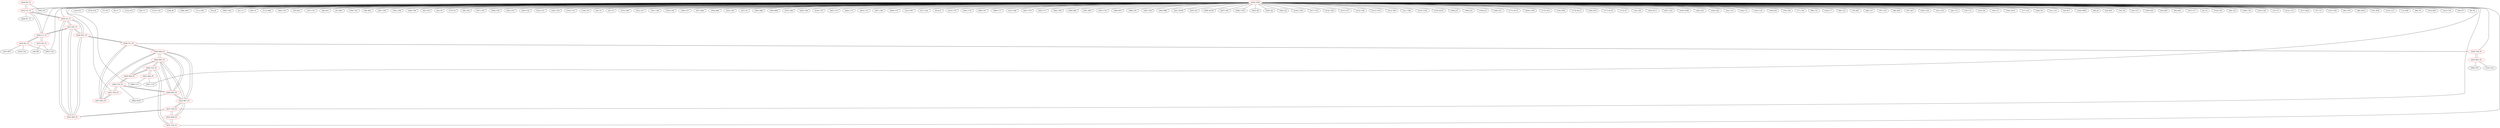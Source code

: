 graph {
	429 [label="(429) R2_T1" color=red]
	362 [label="(362) P4"]
	432 [label="(432) U2_T1"]
	430 [label="(430) Q1_T1" color=red]
	432 [label="(432) U2_T1"]
	444 [label="(444) R51_P1"]
	453 [label="(453) R50_P1"]
	431 [label="(431) R5_T1"]
	431 [label="(431) R5_T1" color=red]
	434 [label="(434) U1_T1"]
	444 [label="(444) R51_P1"]
	453 [label="(453) R50_P1"]
	430 [label="(430) Q1_T1"]
	432 [label="(432) U2_T1" color=red]
	429 [label="(429) R2_T1"]
	434 [label="(434) U1_T1"]
	428 [label="(428) R1_T1"]
	430 [label="(430) Q1_T1"]
	433 [label="(433) R4_T1" color=red]
	363 [label="(363) U16"]
	28 [label="(28) R9"]
	434 [label="(434) U1_T1"]
	434 [label="(434) U1_T1" color=red]
	435 [label="(435) R3_T1"]
	433 [label="(433) R4_T1"]
	432 [label="(432) U2_T1"]
	431 [label="(431) R5_T1"]
	435 [label="(435) R3_T1" color=red]
	363 [label="(363) U16"]
	233 [label="(233) R57"]
	234 [label="(234) C41"]
	434 [label="(434) U1_T1"]
	436 [label="(436) T23_P1" color=red]
	446 [label="(446) R48_P1"]
	449 [label="(449) R43_P1"]
	437 [label="(437) T24_P1"]
	442 [label="(442) R44_P1"]
	437 [label="(437) T24_P1" color=red]
	443 [label="(443) R46_P1"]
	436 [label="(436) T23_P1"]
	438 [label="(438) T27_P1" color=red]
	444 [label="(444) R51_P1"]
	439 [label="(439) T28_P1"]
	447 [label="(447) R53_P1"]
	450 [label="(450) R49_P1"]
	439 [label="(439) T28_P1" color=red]
	445 [label="(445) R52_P1"]
	438 [label="(438) T27_P1"]
	440 [label="(440) T25_P1" color=red]
	441 [label="(441) T29_P1"]
	446 [label="(446) R48_P1"]
	448 [label="(448) R45_P1"]
	384 [label="(384) R103"]
	441 [label="(441) T29_P1" color=red]
	440 [label="(440) T25_P1"]
	447 [label="(447) R53_P1"]
	442 [label="(442) R44_P1" color=red]
	396 [label="(396) U17"]
	381 [label="(381) U19"]
	436 [label="(436) T23_P1"]
	443 [label="(443) R46_P1" color=red]
	451 [label="(451) T26_P1"]
	452 [label="(452) R47_P1"]
	437 [label="(437) T24_P1"]
	444 [label="(444) R51_P1" color=red]
	438 [label="(438) T27_P1"]
	453 [label="(453) R50_P1"]
	431 [label="(431) R5_T1"]
	430 [label="(430) Q1_T1"]
	445 [label="(445) R52_P1" color=red]
	310 [label="(310) U21"]
	308 [label="(308) C97"]
	439 [label="(439) T28_P1"]
	446 [label="(446) R48_P1" color=red]
	440 [label="(440) T25_P1"]
	436 [label="(436) T23_P1"]
	449 [label="(449) R43_P1"]
	447 [label="(447) R53_P1" color=red]
	441 [label="(441) T29_P1"]
	438 [label="(438) T27_P1"]
	450 [label="(450) R49_P1"]
	448 [label="(448) R45_P1" color=red]
	452 [label="(452) R47_P1"]
	449 [label="(449) R43_P1"]
	450 [label="(450) R49_P1"]
	440 [label="(440) T25_P1"]
	384 [label="(384) R103"]
	449 [label="(449) R43_P1" color=red]
	446 [label="(446) R48_P1"]
	436 [label="(436) T23_P1"]
	452 [label="(452) R47_P1"]
	448 [label="(448) R45_P1"]
	450 [label="(450) R49_P1"]
	450 [label="(450) R49_P1" color=red]
	452 [label="(452) R47_P1"]
	448 [label="(448) R45_P1"]
	449 [label="(449) R43_P1"]
	438 [label="(438) T27_P1"]
	447 [label="(447) R53_P1"]
	451 [label="(451) T26_P1" color=red]
	453 [label="(453) R50_P1"]
	443 [label="(443) R46_P1"]
	452 [label="(452) R47_P1"]
	452 [label="(452) R47_P1" color=red]
	448 [label="(448) R45_P1"]
	449 [label="(449) R43_P1"]
	450 [label="(450) R49_P1"]
	451 [label="(451) T26_P1"]
	443 [label="(443) R46_P1"]
	453 [label="(453) R50_P1" color=red]
	451 [label="(451) T26_P1"]
	444 [label="(444) R51_P1"]
	431 [label="(431) R5_T1"]
	430 [label="(430) Q1_T1"]
	454 [label="(454) GND" color=red]
	120 [label="(120) IC1"]
	374 [label="(374) P14"]
	7 [label="(7) C8"]
	6 [label="(6) C7"]
	132 [label="(132) IC2"]
	363 [label="(363) U16"]
	52 [label="(52) U1"]
	110 [label="(110) C33"]
	109 [label="(109) J6"]
	366 [label="(366) SW1"]
	111 [label="(111) FB1"]
	53 [label="(53) J5"]
	365 [label="(365) U26"]
	41 [label="(41) C1"]
	40 [label="(40) C5"]
	113 [label="(113) R48"]
	364 [label="(364) U25"]
	55 [label="(55) R25"]
	107 [label="(107) C31"]
	48 [label="(48) R31"]
	47 [label="(47) R81"]
	108 [label="(108) C32"]
	46 [label="(46) R91"]
	362 [label="(362) P4"]
	361 [label="(361) C85"]
	341 [label="(341) C49"]
	348 [label="(348) C56"]
	43 [label="(43) C63"]
	44 [label="(44) C9"]
	375 [label="(375) P1"]
	56 [label="(56) C64"]
	347 [label="(347) C55"]
	346 [label="(346) C54"]
	345 [label="(345) C53"]
	344 [label="(344) C52"]
	343 [label="(343) C51"]
	342 [label="(342) C50"]
	105 [label="(105) U10"]
	106 [label="(106) U9"]
	34 [label="(34) C4"]
	35 [label="(35) U2"]
	353 [label="(353) C69"]
	352 [label="(352) C47"]
	351 [label="(351) C48"]
	350 [label="(350) C58"]
	349 [label="(349) C57"]
	357 [label="(357) R93"]
	356 [label="(356) R94"]
	355 [label="(355) C82"]
	427 [label="(427) X1"]
	396 [label="(396) U17"]
	395 [label="(395) R88"]
	394 [label="(394) R89"]
	419 [label="(419) C98"]
	420 [label="(420) C99"]
	418 [label="(418) C79"]
	405 [label="(405) C74"]
	404 [label="(404) C73"]
	403 [label="(403) C72"]
	397 [label="(397) C80"]
	406 [label="(406) C75"]
	413 [label="(413) FB7"]
	417 [label="(417) C81"]
	416 [label="(416) J7"]
	415 [label="(415) C78"]
	401 [label="(401) C70"]
	400 [label="(400) C67"]
	399 [label="(399) C77"]
	414 [label="(414) C68"]
	407 [label="(407) C76"]
	402 [label="(402) C71"]
	382 [label="(382) C90"]
	390 [label="(390) R85"]
	381 [label="(381) U19"]
	391 [label="(391) R87"]
	393 [label="(393) U14"]
	408 [label="(408) R97"]
	388 [label="(388) C61"]
	387 [label="(387) C62"]
	392 [label="(392) R86"]
	201 [label="(201) R108"]
	203 [label="(203) Q3"]
	208 [label="(208) R158"]
	207 [label="(207) C83"]
	206 [label="(206) C101"]
	205 [label="(205) Q5"]
	204 [label="(204) Q4"]
	202 [label="(202) Q2"]
	218 [label="(218) C104"]
	217 [label="(217) U23"]
	216 [label="(216) U28"]
	215 [label="(215) U27"]
	214 [label="(214) U29"]
	213 [label="(213) C103"]
	212 [label="(212) C94"]
	211 [label="(211) C89"]
	210 [label="(210) C102"]
	219 [label="(219) R165"]
	196 [label="(196) J10"]
	199 [label="(199) J14"]
	194 [label="(194) J13"]
	169 [label="(169) Q11"]
	171 [label="(171) R115"]
	200 [label="(200) C100"]
	175 [label="(175) Q12"]
	185 [label="(185) D36"]
	174 [label="(174) R112"]
	184 [label="(184) D33"]
	177 [label="(177) R116"]
	172 [label="(172) Q7"]
	161 [label="(161) Q6"]
	163 [label="(163) R111"]
	367 [label="(367) U22"]
	164 [label="(164) R106"]
	180 [label="(180) D21"]
	182 [label="(182) D22"]
	321 [label="(321) U4"]
	322 [label="(322) U3"]
	323 [label="(323) C16"]
	338 [label="(338) J18"]
	78 [label="(78) C28"]
	77 [label="(77) C29"]
	90 [label="(90) C21"]
	104 [label="(104) U7"]
	69 [label="(69) C23"]
	76 [label="(76) R47"]
	68 [label="(68) C27"]
	67 [label="(67) C25"]
	88 [label="(88) R36"]
	87 [label="(87) R37"]
	320 [label="(320) U24"]
	331 [label="(331) ZA1"]
	20 [label="(20) C13"]
	19 [label="(19) C12"]
	332 [label="(332) D4"]
	18 [label="(18) C11"]
	334 [label="(334) ZA14"]
	17 [label="(17) C10"]
	326 [label="(326) D3"]
	21 [label="(21) C14"]
	22 [label="(22) R17"]
	336 [label="(336) FB20"]
	80 [label="(80) J4"]
	24 [label="(24) R19"]
	79 [label="(79) U8"]
	25 [label="(25) C15"]
	339 [label="(339) D25"]
	93 [label="(93) R40"]
	94 [label="(94) R41"]
	327 [label="(327) C17"]
	9 [label="(9) C2"]
	318 [label="(318) C45"]
	58 [label="(58) C22"]
	328 [label="(328) C18"]
	319 [label="(319) U20"]
	10 [label="(10) C3"]
	312 [label="(312) U12"]
	317 [label="(317) R24"]
	57 [label="(57) U5"]
	315 [label="(315) C20"]
	83 [label="(83) C30"]
	98 [label="(98) FB14"]
	61 [label="(61) R38"]
	314 [label="(314) U13"]
	72 [label="(72) R39"]
	96 [label="(96) U6"]
	316 [label="(316) R23"]
	313 [label="(313) C19"]
	64 [label="(64) D7"]
	8 [label="(8) C6"]
	430 [label="(430) Q1_T1"]
	432 [label="(432) U2_T1"]
	434 [label="(434) U1_T1"]
	451 [label="(451) T26_P1"]
	437 [label="(437) T24_P1"]
	441 [label="(441) T29_P1"]
	439 [label="(439) T28_P1"]
	429 -- 362
	429 -- 432
	430 -- 432
	430 -- 444
	430 -- 453
	430 -- 431
	431 -- 434
	431 -- 444
	431 -- 453
	431 -- 430
	432 -- 429
	432 -- 434
	432 -- 428
	432 -- 430
	433 -- 363
	433 -- 28
	433 -- 434
	434 -- 435
	434 -- 433
	434 -- 432
	434 -- 431
	435 -- 363
	435 -- 233
	435 -- 234
	435 -- 434
	436 -- 446
	436 -- 449
	436 -- 437
	436 -- 442
	437 -- 443
	437 -- 436
	438 -- 444
	438 -- 439
	438 -- 447
	438 -- 450
	439 -- 445
	439 -- 438
	440 -- 441
	440 -- 446
	440 -- 448
	440 -- 384
	441 -- 440
	441 -- 447
	442 -- 396
	442 -- 381
	442 -- 436
	443 -- 451
	443 -- 452
	443 -- 437
	444 -- 438
	444 -- 453
	444 -- 431
	444 -- 430
	445 -- 310
	445 -- 308
	445 -- 439
	446 -- 440
	446 -- 436
	446 -- 449
	447 -- 441
	447 -- 438
	447 -- 450
	448 -- 452
	448 -- 449
	448 -- 450
	448 -- 440
	448 -- 384
	449 -- 446
	449 -- 436
	449 -- 452
	449 -- 448
	449 -- 450
	450 -- 452
	450 -- 448
	450 -- 449
	450 -- 438
	450 -- 447
	451 -- 453
	451 -- 443
	451 -- 452
	452 -- 448
	452 -- 449
	452 -- 450
	452 -- 451
	452 -- 443
	453 -- 451
	453 -- 444
	453 -- 431
	453 -- 430
	454 -- 120
	454 -- 374
	454 -- 7
	454 -- 6
	454 -- 132
	454 -- 363
	454 -- 52
	454 -- 110
	454 -- 109
	454 -- 366
	454 -- 111
	454 -- 53
	454 -- 365
	454 -- 41
	454 -- 40
	454 -- 113
	454 -- 364
	454 -- 55
	454 -- 107
	454 -- 48
	454 -- 47
	454 -- 108
	454 -- 46
	454 -- 362
	454 -- 361
	454 -- 341
	454 -- 348
	454 -- 43
	454 -- 44
	454 -- 375
	454 -- 56
	454 -- 347
	454 -- 346
	454 -- 345
	454 -- 344
	454 -- 343
	454 -- 342
	454 -- 105
	454 -- 106
	454 -- 34
	454 -- 35
	454 -- 353
	454 -- 352
	454 -- 351
	454 -- 350
	454 -- 349
	454 -- 357
	454 -- 356
	454 -- 355
	454 -- 427
	454 -- 396
	454 -- 395
	454 -- 394
	454 -- 419
	454 -- 420
	454 -- 418
	454 -- 405
	454 -- 404
	454 -- 403
	454 -- 397
	454 -- 406
	454 -- 413
	454 -- 417
	454 -- 416
	454 -- 415
	454 -- 401
	454 -- 400
	454 -- 399
	454 -- 414
	454 -- 407
	454 -- 402
	454 -- 382
	454 -- 390
	454 -- 381
	454 -- 391
	454 -- 393
	454 -- 408
	454 -- 388
	454 -- 387
	454 -- 392
	454 -- 201
	454 -- 203
	454 -- 208
	454 -- 207
	454 -- 206
	454 -- 205
	454 -- 204
	454 -- 202
	454 -- 218
	454 -- 217
	454 -- 216
	454 -- 215
	454 -- 214
	454 -- 213
	454 -- 212
	454 -- 211
	454 -- 210
	454 -- 219
	454 -- 196
	454 -- 199
	454 -- 194
	454 -- 169
	454 -- 171
	454 -- 200
	454 -- 175
	454 -- 185
	454 -- 174
	454 -- 184
	454 -- 177
	454 -- 172
	454 -- 161
	454 -- 163
	454 -- 367
	454 -- 164
	454 -- 180
	454 -- 182
	454 -- 321
	454 -- 322
	454 -- 323
	454 -- 338
	454 -- 78
	454 -- 77
	454 -- 90
	454 -- 104
	454 -- 69
	454 -- 76
	454 -- 68
	454 -- 67
	454 -- 88
	454 -- 87
	454 -- 320
	454 -- 331
	454 -- 20
	454 -- 19
	454 -- 332
	454 -- 18
	454 -- 334
	454 -- 17
	454 -- 326
	454 -- 21
	454 -- 22
	454 -- 336
	454 -- 80
	454 -- 24
	454 -- 79
	454 -- 25
	454 -- 339
	454 -- 93
	454 -- 94
	454 -- 327
	454 -- 9
	454 -- 318
	454 -- 58
	454 -- 328
	454 -- 319
	454 -- 10
	454 -- 312
	454 -- 317
	454 -- 57
	454 -- 315
	454 -- 83
	454 -- 98
	454 -- 61
	454 -- 314
	454 -- 72
	454 -- 96
	454 -- 316
	454 -- 313
	454 -- 64
	454 -- 8
	454 -- 430
	454 -- 432
	454 -- 434
	454 -- 451
	454 -- 437
	454 -- 441
	454 -- 439
}